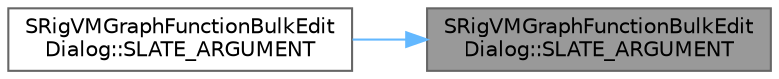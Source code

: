 digraph "SRigVMGraphFunctionBulkEditDialog::SLATE_ARGUMENT"
{
 // INTERACTIVE_SVG=YES
 // LATEX_PDF_SIZE
  bgcolor="transparent";
  edge [fontname=Helvetica,fontsize=10,labelfontname=Helvetica,labelfontsize=10];
  node [fontname=Helvetica,fontsize=10,shape=box,height=0.2,width=0.4];
  rankdir="RL";
  Node1 [id="Node000001",label="SRigVMGraphFunctionBulkEdit\lDialog::SLATE_ARGUMENT",height=0.2,width=0.4,color="gray40", fillcolor="grey60", style="filled", fontcolor="black",tooltip=" "];
  Node1 -> Node2 [id="edge1_Node000001_Node000002",dir="back",color="steelblue1",style="solid",tooltip=" "];
  Node2 [id="Node000002",label="SRigVMGraphFunctionBulkEdit\lDialog::SLATE_ARGUMENT",height=0.2,width=0.4,color="grey40", fillcolor="white", style="filled",URL="$d7/d38/classSRigVMGraphFunctionBulkEditDialog.html#a68de1c9789adb997241bc07f1d3c51c7",tooltip=" "];
}
